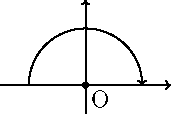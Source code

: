 unitsize(1cm);

import graph;

pair f(real t) {
  return (-cos(t), sin(t));
}

draw(graph(f, 0, pi), arrow=Arrow(TeXHead));
dot((0, 0), L=Label('O', align=SE));

xaxis(
  arrow=Arrow(TeXHead),
  above=true,
  xmin=-1.5,
  xmax=1.5
);

yaxis(
  arrow=Arrow(TeXHead),
  above=true,
  ymin=-0.5,
  ymax=1.5
);
